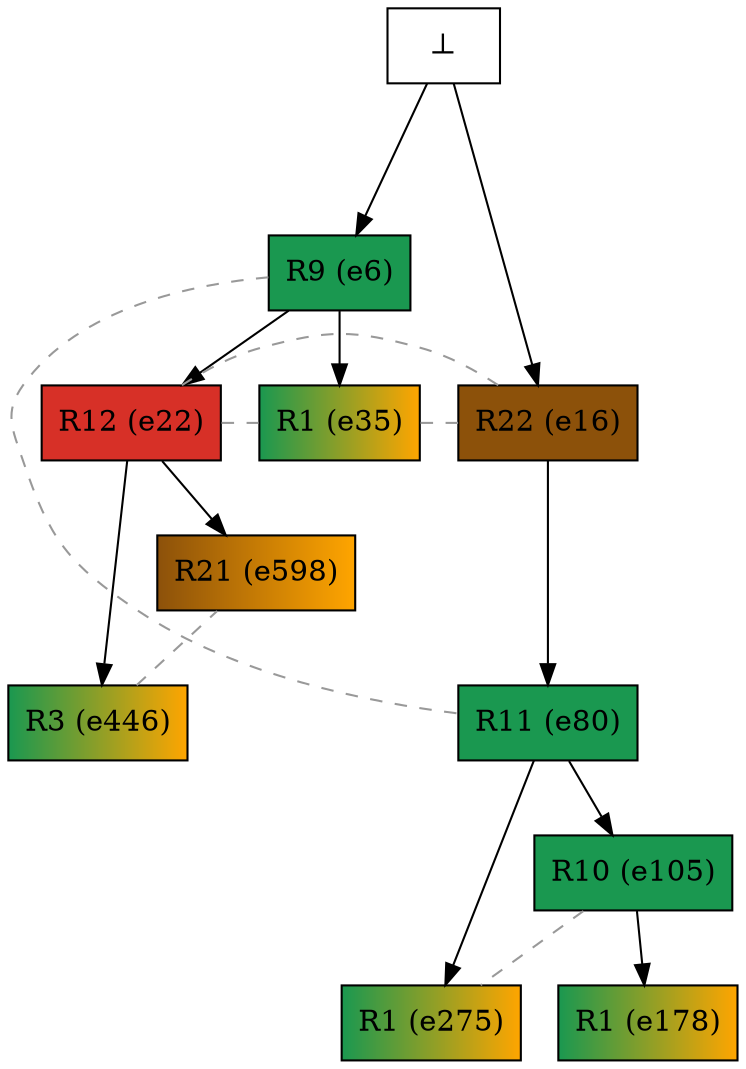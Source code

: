 digraph test {

//conflicts
  e6 -> e80 [arrowhead=none color=gray60 style=dashed constraint=false];
  e16 -> e22 [arrowhead=none color=gray60 style=dashed constraint=false];
  e16 -> e35 [arrowhead=none color=gray60 style=dashed constraint=false];
  e22 -> e35 [arrowhead=none color=gray60 style=dashed constraint=false];
  e105 -> e275 [arrowhead=none color=gray60 style=dashed constraint=false];
  e446 -> e598 [arrowhead=none color=gray60 style=dashed constraint=false];

  e6 -> e35 [minlen=1];
  e105 -> e178 [minlen=1];
  e80 -> e105 [minlen=1];
  e16 -> e80 [minlen=2];
  e80 -> e275 [minlen=2];
  e22 -> e446 [minlen=2];
  e6 -> e22 [minlen=1];
  e22 -> e598 [minlen=1];
  e0 -> e6 [minlen=2];
  e0 -> e16 [minlen=3];

  e6 [color="black" fillcolor="#1a9850:#1a9850" label="R9 (e6)" shape=box style=filled];
  e16 [color="black" fillcolor="#8c510a:#8c510a" label="R22 (e16)" shape=box style=filled];
  e22 [color="black" fillcolor="#d73027:#d73027" label="R12 (e22)" shape=box style=filled];
  e35 [color="black" fillcolor="#1a9850:orange" label="R1 (e35)" shape=box style=filled];
  e80 [color="black" fillcolor="#1a9850:#1a9850" label="R11 (e80)" shape=box style=filled];
  e105 [color="black" fillcolor="#1a9850:#1a9850" label="R10 (e105)" shape=box style=filled];
  e178 [color="black" fillcolor="#1a9850:orange" label="R1 (e178)" shape=box style=filled];
  e275 [color="black" fillcolor="#1a9850:orange" label="R1 (e275)" shape=box style=filled];
  e446 [color="black" fillcolor="#1a9850:orange" label="R3 (e446)" shape=box style=filled];
  e598 [color="black" fillcolor="#8c510a:orange" label="R21 (e598)" shape=box style=filled];
  e0 [fillcolor="white" label="⊥" shape=box style=filled];
}
